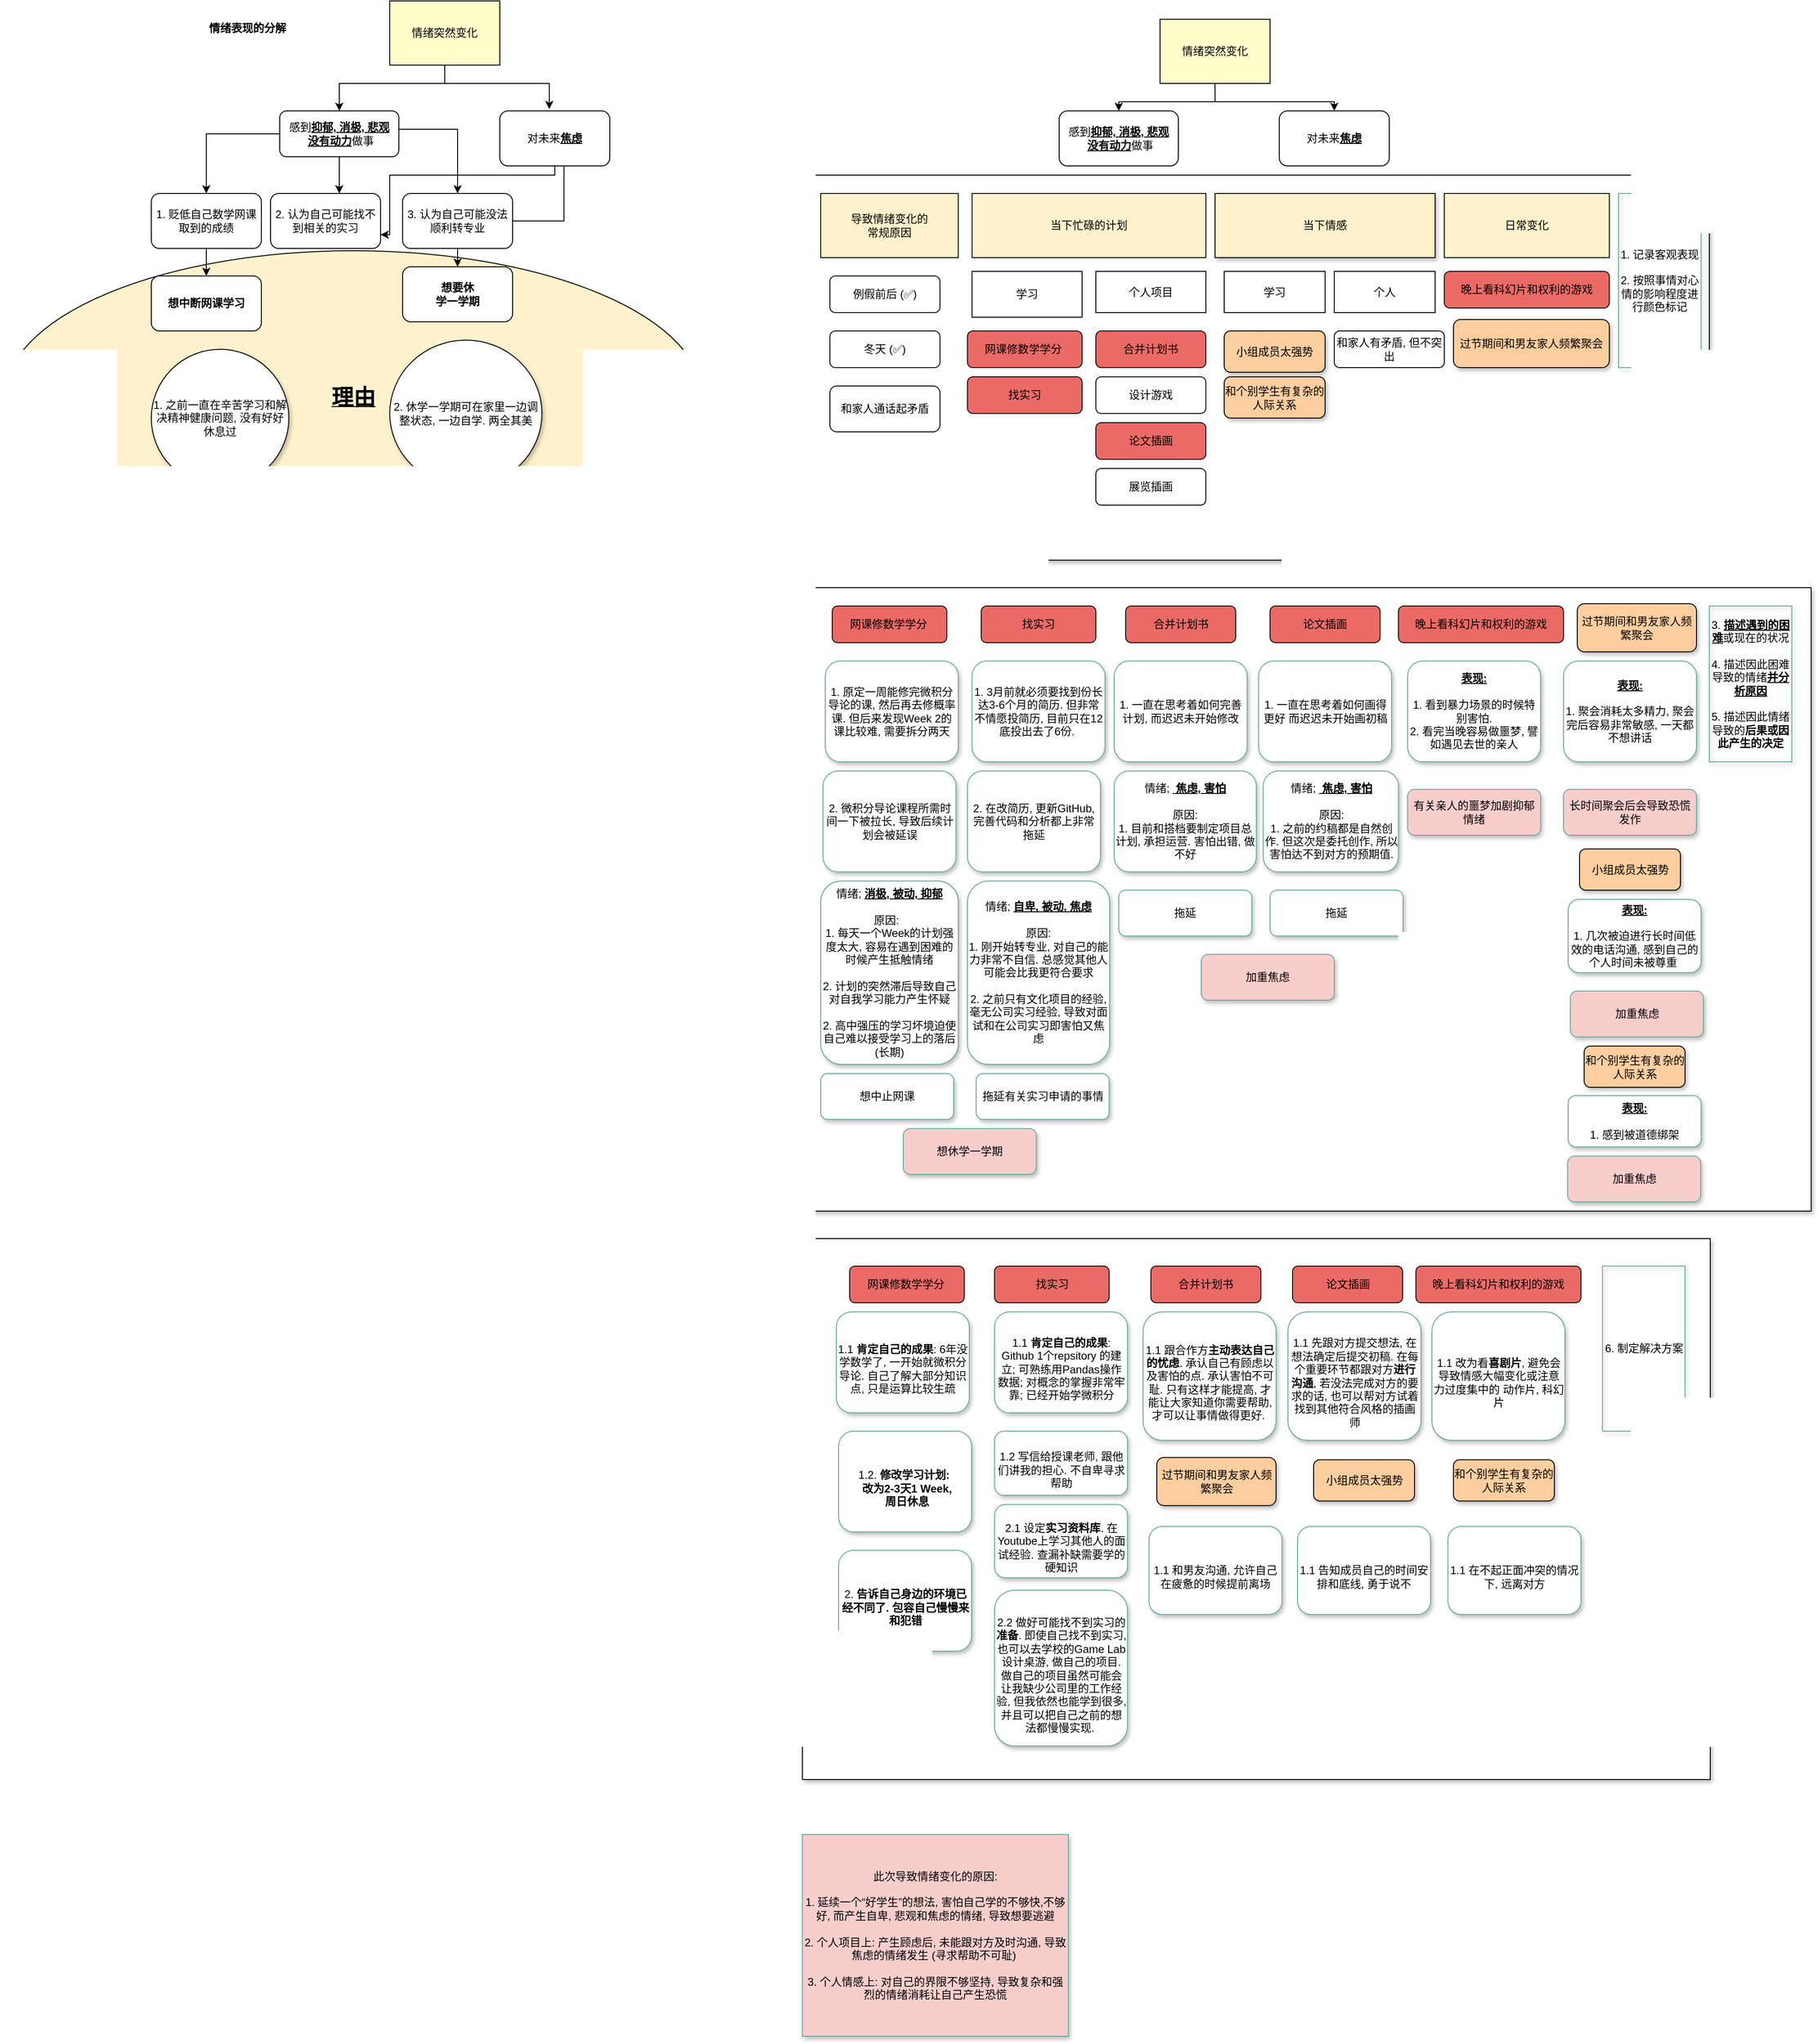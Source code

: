 <mxfile version="14.1.1" type="github">
  <diagram id="m_h8cTUxoRTylpWV9Ulv" name="Page-1">
    <mxGraphModel dx="2472" dy="762" grid="1" gridSize="10" guides="1" tooltips="1" connect="1" arrows="1" fold="1" page="1" pageScale="1" pageWidth="827" pageHeight="1169" math="0" shadow="0">
      <root>
        <mxCell id="0" />
        <mxCell id="1" parent="0" />
        <mxCell id="WZqOZiryEhmWD19L1aOe-161" value="" style="rounded=0;whiteSpace=wrap;html=1;shadow=1;strokeColor=#000000;fillColor=#FFFFFF;" vertex="1" parent="1">
          <mxGeometry x="790" y="1370" width="990" height="590" as="geometry" />
        </mxCell>
        <mxCell id="WZqOZiryEhmWD19L1aOe-128" value="" style="rounded=0;whiteSpace=wrap;html=1;shadow=1;strokeColor=#000000;fillColor=#FFFFFF;" vertex="1" parent="1">
          <mxGeometry x="790" y="660" width="1100" height="680" as="geometry" />
        </mxCell>
        <mxCell id="WZqOZiryEhmWD19L1aOe-80" value="" style="rounded=0;whiteSpace=wrap;html=1;shadow=1;strokeColor=#000000;fillColor=#FFFFFF;" vertex="1" parent="1">
          <mxGeometry x="780" y="210" width="999" height="420" as="geometry" />
        </mxCell>
        <mxCell id="WZqOZiryEhmWD19L1aOe-74" value="&lt;b&gt;&lt;u&gt;&lt;font style=&quot;font-size: 24px&quot;&gt;理由&lt;/font&gt;&lt;/u&gt;&lt;/b&gt;" style="ellipse;whiteSpace=wrap;html=1;shadow=1;strokeColor=#000000;fillColor=#FFF2CC;" vertex="1" parent="1">
          <mxGeometry x="-80" y="292.5" width="760.75" height="320" as="geometry" />
        </mxCell>
        <mxCell id="WZqOZiryEhmWD19L1aOe-5" style="edgeStyle=orthogonalEdgeStyle;rounded=0;orthogonalLoop=1;jettySize=auto;html=1;entryX=0.5;entryY=0;entryDx=0;entryDy=0;" edge="1" parent="1" source="WZqOZiryEhmWD19L1aOe-1" target="WZqOZiryEhmWD19L1aOe-2">
          <mxGeometry relative="1" as="geometry">
            <Array as="points">
              <mxPoint x="400" y="110" />
              <mxPoint x="285" y="110" />
            </Array>
          </mxGeometry>
        </mxCell>
        <mxCell id="WZqOZiryEhmWD19L1aOe-6" style="edgeStyle=orthogonalEdgeStyle;rounded=0;orthogonalLoop=1;jettySize=auto;html=1;entryX=0.45;entryY=-0.033;entryDx=0;entryDy=0;entryPerimeter=0;" edge="1" parent="1" source="WZqOZiryEhmWD19L1aOe-1" target="WZqOZiryEhmWD19L1aOe-3">
          <mxGeometry relative="1" as="geometry">
            <Array as="points">
              <mxPoint x="400" y="110" />
              <mxPoint x="514" y="110" />
            </Array>
          </mxGeometry>
        </mxCell>
        <mxCell id="WZqOZiryEhmWD19L1aOe-1" value="情绪突然变化" style="rounded=0;whiteSpace=wrap;html=1;fillColor=#FFFFCC;" vertex="1" parent="1">
          <mxGeometry x="340" y="20" width="120" height="70" as="geometry" />
        </mxCell>
        <mxCell id="WZqOZiryEhmWD19L1aOe-59" style="edgeStyle=orthogonalEdgeStyle;rounded=0;orthogonalLoop=1;jettySize=auto;html=1;entryX=0.5;entryY=0;entryDx=0;entryDy=0;" edge="1" parent="1" source="WZqOZiryEhmWD19L1aOe-2" target="WZqOZiryEhmWD19L1aOe-58">
          <mxGeometry relative="1" as="geometry" />
        </mxCell>
        <mxCell id="WZqOZiryEhmWD19L1aOe-61" value="" style="edgeStyle=orthogonalEdgeStyle;rounded=0;orthogonalLoop=1;jettySize=auto;html=1;" edge="1" parent="1" source="WZqOZiryEhmWD19L1aOe-2" target="WZqOZiryEhmWD19L1aOe-60">
          <mxGeometry relative="1" as="geometry">
            <Array as="points">
              <mxPoint x="285" y="230" />
              <mxPoint x="285" y="230" />
            </Array>
          </mxGeometry>
        </mxCell>
        <mxCell id="WZqOZiryEhmWD19L1aOe-66" style="edgeStyle=orthogonalEdgeStyle;rounded=0;orthogonalLoop=1;jettySize=auto;html=1;" edge="1" parent="1" source="WZqOZiryEhmWD19L1aOe-2" target="WZqOZiryEhmWD19L1aOe-62">
          <mxGeometry relative="1" as="geometry">
            <Array as="points">
              <mxPoint x="414" y="160" />
            </Array>
          </mxGeometry>
        </mxCell>
        <mxCell id="WZqOZiryEhmWD19L1aOe-2" value="感到&lt;b&gt;&lt;u&gt;抑郁, 消极, 悲观&lt;/u&gt;&lt;/b&gt;&lt;br&gt;&amp;nbsp;&lt;b&gt;&lt;u&gt;没有动力&lt;/u&gt;&lt;/b&gt;做事" style="rounded=1;whiteSpace=wrap;html=1;" vertex="1" parent="1">
          <mxGeometry x="220" y="140" width="130" height="50" as="geometry" />
        </mxCell>
        <mxCell id="WZqOZiryEhmWD19L1aOe-67" style="edgeStyle=orthogonalEdgeStyle;rounded=0;orthogonalLoop=1;jettySize=auto;html=1;entryX=0.5;entryY=0;entryDx=0;entryDy=0;" edge="1" parent="1" source="WZqOZiryEhmWD19L1aOe-3" target="WZqOZiryEhmWD19L1aOe-62">
          <mxGeometry relative="1" as="geometry">
            <Array as="points">
              <mxPoint x="530" y="260" />
              <mxPoint x="414" y="260" />
            </Array>
          </mxGeometry>
        </mxCell>
        <mxCell id="WZqOZiryEhmWD19L1aOe-73" style="edgeStyle=orthogonalEdgeStyle;rounded=0;orthogonalLoop=1;jettySize=auto;html=1;entryX=1;entryY=0.75;entryDx=0;entryDy=0;" edge="1" parent="1" source="WZqOZiryEhmWD19L1aOe-3" target="WZqOZiryEhmWD19L1aOe-60">
          <mxGeometry relative="1" as="geometry">
            <Array as="points">
              <mxPoint x="520" y="210" />
              <mxPoint x="340" y="210" />
              <mxPoint x="340" y="275" />
            </Array>
          </mxGeometry>
        </mxCell>
        <mxCell id="WZqOZiryEhmWD19L1aOe-3" value="对未来&lt;b&gt;&lt;u&gt;焦虑&lt;/u&gt;&lt;/b&gt;" style="rounded=1;whiteSpace=wrap;html=1;" vertex="1" parent="1">
          <mxGeometry x="460" y="140" width="120" height="60" as="geometry" />
        </mxCell>
        <mxCell id="WZqOZiryEhmWD19L1aOe-4" value="&lt;b&gt;想要休&lt;/b&gt;&lt;span style=&quot;color: rgba(0 , 0 , 0 , 0) ; font-family: monospace ; font-size: 0px&quot;&gt;%3CmxGraphModel%3E%3Croot%3E%3CmxCell%20id%3D%220%22%2F%3E%3CmxCell%20id%3D%221%22%20parent%3D%220%22%2F%3E%3CmxCell%20id%3D%222%22%20value%3D%223.%20%E7%AA%81%E7%84%B6%E7%9A%84%E5%8F%98%E5%8C%96%E8%AE%A9%E8%87%AA%E5%B7%B1%E5%AF%B9%E5%AD%A6%E4%B9%A0%E8%83%BD%E5%8A%9B%E6%80%80%E7%96%91.%20%E4%BA%A7%E7%94%9F%26lt%3Bb%26gt%3B%26lt%3Bu%26gt%3B%E6%B6%88%E6%9E%81%2C%20%E8%A2%AB%E5%8A%A8%E7%9A%84%E6%83%85%E7%BB%AA%26lt%3B%2Fu%26gt%3B%26lt%3B%2Fb%26gt%3B%22%20style%3D%22rounded%3D1%3BwhiteSpace%3Dwrap%3Bhtml%3D1%3Bshadow%3D1%3BstrokeColor%3D%2367AB9F%3BfillColor%3D%23FFFFFF%3B%22%20vertex%3D%221%22%20parent%3D%221%22%3E%3CmxGeometry%20x%3D%22815%22%20y%3D%22980%22%20width%3D%22145%22%20height%3D%22110%22%20as%3D%22geometry%22%2F%3E%3C%2FmxCell%3E%3C%2Froot%3E%3C%2FmxGraphModel%3E&lt;/span&gt;&lt;b&gt;&lt;br&gt;学一学期&lt;/b&gt;" style="rounded=1;whiteSpace=wrap;html=1;" vertex="1" parent="1">
          <mxGeometry x="354" y="310" width="120" height="60" as="geometry" />
        </mxCell>
        <mxCell id="WZqOZiryEhmWD19L1aOe-9" value="&lt;b&gt;情绪表现的分解&lt;/b&gt;" style="text;html=1;strokeColor=none;fillColor=none;align=center;verticalAlign=middle;whiteSpace=wrap;rounded=0;" vertex="1" parent="1">
          <mxGeometry x="130" y="30" width="110" height="40" as="geometry" />
        </mxCell>
        <mxCell id="WZqOZiryEhmWD19L1aOe-25" style="edgeStyle=orthogonalEdgeStyle;rounded=0;orthogonalLoop=1;jettySize=auto;html=1;" edge="1" parent="1" source="WZqOZiryEhmWD19L1aOe-21" target="WZqOZiryEhmWD19L1aOe-22">
          <mxGeometry relative="1" as="geometry">
            <Array as="points">
              <mxPoint x="1240" y="130" />
              <mxPoint x="1135" y="130" />
            </Array>
          </mxGeometry>
        </mxCell>
        <mxCell id="WZqOZiryEhmWD19L1aOe-26" style="edgeStyle=orthogonalEdgeStyle;rounded=0;orthogonalLoop=1;jettySize=auto;html=1;" edge="1" parent="1" source="WZqOZiryEhmWD19L1aOe-21">
          <mxGeometry relative="1" as="geometry">
            <mxPoint x="1370" y="140" as="targetPoint" />
            <Array as="points">
              <mxPoint x="1240" y="130" />
              <mxPoint x="1370" y="130" />
            </Array>
          </mxGeometry>
        </mxCell>
        <mxCell id="WZqOZiryEhmWD19L1aOe-21" value="情绪突然变化" style="rounded=0;whiteSpace=wrap;html=1;fillColor=#FFFFCC;" vertex="1" parent="1">
          <mxGeometry x="1180" y="40" width="120" height="70" as="geometry" />
        </mxCell>
        <mxCell id="WZqOZiryEhmWD19L1aOe-22" value="感到&lt;b&gt;&lt;u&gt;抑郁, 消极, 悲观&lt;/u&gt;&lt;/b&gt;&lt;br&gt;&amp;nbsp;&lt;b&gt;&lt;u&gt;没有动力&lt;/u&gt;&lt;/b&gt;做事" style="rounded=1;whiteSpace=wrap;html=1;" vertex="1" parent="1">
          <mxGeometry x="1070" y="140" width="130" height="60" as="geometry" />
        </mxCell>
        <mxCell id="WZqOZiryEhmWD19L1aOe-23" value="对未来&lt;b&gt;&lt;u&gt;焦虑&lt;/u&gt;&lt;/b&gt;" style="rounded=1;whiteSpace=wrap;html=1;" vertex="1" parent="1">
          <mxGeometry x="1310" y="140" width="120" height="60" as="geometry" />
        </mxCell>
        <mxCell id="WZqOZiryEhmWD19L1aOe-27" value="导致情绪变化的&lt;br&gt;常规原因" style="rounded=0;whiteSpace=wrap;html=1;strokeColor=#0A0A08;fillColor=#FFF2CC;" vertex="1" parent="1">
          <mxGeometry x="810" y="230" width="150" height="70" as="geometry" />
        </mxCell>
        <mxCell id="WZqOZiryEhmWD19L1aOe-28" value="例假前后 (✅)" style="rounded=1;whiteSpace=wrap;html=1;strokeColor=#0A0A08;fillColor=#FFFFFF;" vertex="1" parent="1">
          <mxGeometry x="820" y="320" width="120" height="40" as="geometry" />
        </mxCell>
        <mxCell id="WZqOZiryEhmWD19L1aOe-29" value="冬天 (✅)" style="rounded=1;whiteSpace=wrap;html=1;strokeColor=#0A0A08;fillColor=#FFFFFF;" vertex="1" parent="1">
          <mxGeometry x="820" y="380" width="120" height="40" as="geometry" />
        </mxCell>
        <mxCell id="WZqOZiryEhmWD19L1aOe-30" value="当下忙碌的计划" style="rounded=0;whiteSpace=wrap;html=1;strokeColor=#0A0A08;fillColor=#FFF2CC;" vertex="1" parent="1">
          <mxGeometry x="975" y="230" width="255" height="70" as="geometry" />
        </mxCell>
        <mxCell id="WZqOZiryEhmWD19L1aOe-31" value="和家人通话起矛盾" style="rounded=1;whiteSpace=wrap;html=1;strokeColor=#000000;fillColor=#FFFFFF;" vertex="1" parent="1">
          <mxGeometry x="820" y="440" width="120" height="50" as="geometry" />
        </mxCell>
        <mxCell id="WZqOZiryEhmWD19L1aOe-32" value="网课修数学学分&amp;nbsp;" style="rounded=1;whiteSpace=wrap;html=1;strokeColor=#0A0A08;fillColor=#EA6B66;" vertex="1" parent="1">
          <mxGeometry x="970" y="380" width="125" height="40" as="geometry" />
        </mxCell>
        <mxCell id="WZqOZiryEhmWD19L1aOe-33" value="合并计划书" style="rounded=1;whiteSpace=wrap;html=1;strokeColor=#0A0A08;fillColor=#EA6B66;" vertex="1" parent="1">
          <mxGeometry x="1110" y="380" width="120" height="40" as="geometry" />
        </mxCell>
        <mxCell id="WZqOZiryEhmWD19L1aOe-34" value="设计游戏" style="rounded=1;whiteSpace=wrap;html=1;strokeColor=#0A0A08;fillColor=#FFFFFF;" vertex="1" parent="1">
          <mxGeometry x="1110" y="430" width="120" height="40" as="geometry" />
        </mxCell>
        <mxCell id="WZqOZiryEhmWD19L1aOe-36" value="找实习" style="rounded=1;whiteSpace=wrap;html=1;strokeColor=#0A0A08;fillColor=#EA6B66;" vertex="1" parent="1">
          <mxGeometry x="970" y="430" width="125" height="40" as="geometry" />
        </mxCell>
        <mxCell id="WZqOZiryEhmWD19L1aOe-39" value="论文插画" style="rounded=1;whiteSpace=wrap;html=1;strokeColor=#0A0A08;fillColor=#EA6B66;" vertex="1" parent="1">
          <mxGeometry x="1110" y="480" width="120" height="40" as="geometry" />
        </mxCell>
        <mxCell id="WZqOZiryEhmWD19L1aOe-40" value="展览插画" style="rounded=1;whiteSpace=wrap;html=1;strokeColor=#000000;fillColor=#FFFFFF;" vertex="1" parent="1">
          <mxGeometry x="1110" y="530" width="120" height="40" as="geometry" />
        </mxCell>
        <mxCell id="WZqOZiryEhmWD19L1aOe-43" value="学习" style="rounded=0;whiteSpace=wrap;html=1;strokeColor=#000000;fillColor=#FFFFFF;" vertex="1" parent="1">
          <mxGeometry x="975" y="315" width="120" height="50" as="geometry" />
        </mxCell>
        <mxCell id="WZqOZiryEhmWD19L1aOe-44" value="个人项目" style="rounded=0;whiteSpace=wrap;html=1;strokeColor=#000000;fillColor=#FFFFFF;" vertex="1" parent="1">
          <mxGeometry x="1110" y="315" width="120" height="45" as="geometry" />
        </mxCell>
        <mxCell id="WZqOZiryEhmWD19L1aOe-46" value="当下情感" style="rounded=0;whiteSpace=wrap;html=1;shadow=1;strokeColor=#000000;fillColor=#FFF2CC;" vertex="1" parent="1">
          <mxGeometry x="1240" y="230" width="240" height="70" as="geometry" />
        </mxCell>
        <mxCell id="WZqOZiryEhmWD19L1aOe-49" value="小组成员太强势" style="rounded=1;whiteSpace=wrap;html=1;shadow=1;strokeColor=#000000;fillColor=#FFCE9F;" vertex="1" parent="1">
          <mxGeometry x="1250" y="380" width="110" height="45" as="geometry" />
        </mxCell>
        <mxCell id="WZqOZiryEhmWD19L1aOe-50" value="学习" style="rounded=0;whiteSpace=wrap;html=1;strokeColor=#000000;fillColor=#FFFFFF;" vertex="1" parent="1">
          <mxGeometry x="1250" y="315" width="110" height="45" as="geometry" />
        </mxCell>
        <mxCell id="WZqOZiryEhmWD19L1aOe-51" value="个人" style="rounded=0;whiteSpace=wrap;html=1;strokeColor=#000000;fillColor=#FFFFFF;" vertex="1" parent="1">
          <mxGeometry x="1370" y="315" width="110" height="45" as="geometry" />
        </mxCell>
        <mxCell id="WZqOZiryEhmWD19L1aOe-52" value="过节期间和男友家人频繁聚会" style="rounded=1;whiteSpace=wrap;html=1;shadow=1;strokeColor=#000000;fillColor=#FFCE9F;" vertex="1" parent="1">
          <mxGeometry x="1500" y="367.5" width="170" height="52.5" as="geometry" />
        </mxCell>
        <mxCell id="WZqOZiryEhmWD19L1aOe-53" value="和个别学生有复杂的人际关系" style="rounded=1;whiteSpace=wrap;html=1;shadow=1;strokeColor=#000000;fillColor=#FFCE9F;" vertex="1" parent="1">
          <mxGeometry x="1250" y="430" width="110" height="45" as="geometry" />
        </mxCell>
        <mxCell id="WZqOZiryEhmWD19L1aOe-54" value="日常变化" style="rounded=0;whiteSpace=wrap;html=1;strokeColor=#0A0A08;fillColor=#FFF2CC;" vertex="1" parent="1">
          <mxGeometry x="1490" y="230" width="180" height="70" as="geometry" />
        </mxCell>
        <mxCell id="WZqOZiryEhmWD19L1aOe-55" value="和家人有矛盾, 但不突出" style="rounded=1;whiteSpace=wrap;html=1;strokeColor=#000000;fillColor=#FFFFFF;" vertex="1" parent="1">
          <mxGeometry x="1370" y="380" width="120" height="40" as="geometry" />
        </mxCell>
        <mxCell id="WZqOZiryEhmWD19L1aOe-57" value="晚上看科幻片和权利的游戏" style="rounded=1;whiteSpace=wrap;html=1;strokeColor=#0A0A08;fillColor=#EA6B66;" vertex="1" parent="1">
          <mxGeometry x="1490" y="315" width="180" height="40" as="geometry" />
        </mxCell>
        <mxCell id="WZqOZiryEhmWD19L1aOe-108" value="" style="edgeStyle=orthogonalEdgeStyle;rounded=0;orthogonalLoop=1;jettySize=auto;html=1;" edge="1" parent="1" source="WZqOZiryEhmWD19L1aOe-58" target="WZqOZiryEhmWD19L1aOe-107">
          <mxGeometry relative="1" as="geometry" />
        </mxCell>
        <mxCell id="WZqOZiryEhmWD19L1aOe-58" value="1. 贬低自己数学网课取到的成绩" style="rounded=1;whiteSpace=wrap;html=1;" vertex="1" parent="1">
          <mxGeometry x="80" y="230" width="120" height="60" as="geometry" />
        </mxCell>
        <mxCell id="WZqOZiryEhmWD19L1aOe-60" value="2. 认为自己可能找不到相关的实习" style="rounded=1;whiteSpace=wrap;html=1;" vertex="1" parent="1">
          <mxGeometry x="210" y="230" width="120" height="60" as="geometry" />
        </mxCell>
        <mxCell id="WZqOZiryEhmWD19L1aOe-68" style="edgeStyle=orthogonalEdgeStyle;rounded=0;orthogonalLoop=1;jettySize=auto;html=1;entryX=0.5;entryY=0;entryDx=0;entryDy=0;" edge="1" parent="1" source="WZqOZiryEhmWD19L1aOe-62" target="WZqOZiryEhmWD19L1aOe-4">
          <mxGeometry relative="1" as="geometry" />
        </mxCell>
        <mxCell id="WZqOZiryEhmWD19L1aOe-62" value="3. 认为自己可能没法顺利转专业" style="rounded=1;whiteSpace=wrap;html=1;" vertex="1" parent="1">
          <mxGeometry x="354" y="230" width="120" height="60" as="geometry" />
        </mxCell>
        <mxCell id="WZqOZiryEhmWD19L1aOe-75" value="1. 之前一直在辛苦学习和解决精神健康问题, 没有好好休息过" style="ellipse;whiteSpace=wrap;html=1;shadow=1;strokeColor=#000000;fillColor=#FFFFFF;" vertex="1" parent="1">
          <mxGeometry x="80" y="400" width="150" height="150" as="geometry" />
        </mxCell>
        <mxCell id="WZqOZiryEhmWD19L1aOe-78" value="2. 休学一学期可在家里一边调整状态, 一边自学. 两全其美" style="ellipse;whiteSpace=wrap;html=1;shadow=1;strokeColor=#000000;fillColor=#FFFFFF;" vertex="1" parent="1">
          <mxGeometry x="340" y="390" width="166" height="160" as="geometry" />
        </mxCell>
        <mxCell id="WZqOZiryEhmWD19L1aOe-81" value="1. 记录客观表现&lt;br&gt;&lt;br&gt;2. 按照事情对心情的影响程度进行颜色标记" style="text;html=1;strokeColor=#67AB9F;fillColor=none;align=center;verticalAlign=middle;whiteSpace=wrap;rounded=0;shadow=1;" vertex="1" parent="1">
          <mxGeometry x="1680" y="230" width="90" height="190" as="geometry" />
        </mxCell>
        <mxCell id="WZqOZiryEhmWD19L1aOe-84" value="3. &lt;b&gt;&lt;u&gt;描述遇到的困难&lt;/u&gt;&lt;/b&gt;或现在的状况&lt;br&gt;&lt;br&gt;4. 描述因此困难导致的情绪&lt;b&gt;&lt;u&gt;并分析原因&lt;/u&gt;&lt;/b&gt;&lt;br&gt;&lt;br&gt;5. 描述因此情绪导致的&lt;b&gt;后果或因此产生的决定&lt;/b&gt;" style="text;html=1;strokeColor=#67AB9F;fillColor=none;align=center;verticalAlign=middle;whiteSpace=wrap;rounded=0;shadow=1;" vertex="1" parent="1">
          <mxGeometry x="1779" y="680" width="90" height="170" as="geometry" />
        </mxCell>
        <mxCell id="WZqOZiryEhmWD19L1aOe-85" value="网课修数学学分&amp;nbsp;" style="rounded=1;whiteSpace=wrap;html=1;strokeColor=#0A0A08;fillColor=#EA6B66;" vertex="1" parent="1">
          <mxGeometry x="822.5" y="680" width="125" height="40" as="geometry" />
        </mxCell>
        <mxCell id="WZqOZiryEhmWD19L1aOe-86" value="合并计划书" style="rounded=1;whiteSpace=wrap;html=1;strokeColor=#0A0A08;fillColor=#EA6B66;" vertex="1" parent="1">
          <mxGeometry x="1142.5" y="680" width="120" height="40" as="geometry" />
        </mxCell>
        <mxCell id="WZqOZiryEhmWD19L1aOe-87" value="找实习" style="rounded=1;whiteSpace=wrap;html=1;strokeColor=#0A0A08;fillColor=#EA6B66;" vertex="1" parent="1">
          <mxGeometry x="985" y="680" width="125" height="40" as="geometry" />
        </mxCell>
        <mxCell id="WZqOZiryEhmWD19L1aOe-88" value="论文插画" style="rounded=1;whiteSpace=wrap;html=1;strokeColor=#0A0A08;fillColor=#EA6B66;" vertex="1" parent="1">
          <mxGeometry x="1300" y="680" width="120" height="40" as="geometry" />
        </mxCell>
        <mxCell id="WZqOZiryEhmWD19L1aOe-90" value="晚上看科幻片和权利的游戏" style="rounded=1;whiteSpace=wrap;html=1;strokeColor=#0A0A08;fillColor=#EA6B66;" vertex="1" parent="1">
          <mxGeometry x="1440" y="680" width="180" height="40" as="geometry" />
        </mxCell>
        <mxCell id="WZqOZiryEhmWD19L1aOe-103" value="1. 原定一周能修完微积分导论的课, 然后再去修概率课. 但后来发现Week 2的课比较难, 需要拆分两天" style="rounded=1;whiteSpace=wrap;html=1;shadow=1;strokeColor=#67AB9F;fillColor=#FFFFFF;" vertex="1" parent="1">
          <mxGeometry x="815" y="740" width="145" height="110" as="geometry" />
        </mxCell>
        <mxCell id="WZqOZiryEhmWD19L1aOe-104" value="2. 微积分导论课程所需时间一下被拉长, 导致后续计划会被延误" style="rounded=1;whiteSpace=wrap;html=1;shadow=1;strokeColor=#67AB9F;fillColor=#FFFFFF;" vertex="1" parent="1">
          <mxGeometry x="812.5" y="860" width="145" height="110" as="geometry" />
        </mxCell>
        <mxCell id="WZqOZiryEhmWD19L1aOe-105" value="情绪;&amp;nbsp;&lt;u style=&quot;font-weight: bold&quot;&gt;消极, 被动, 抑郁&lt;br&gt;&lt;/u&gt;&lt;br&gt;原因:&amp;nbsp;&amp;nbsp;&lt;br&gt;1. 每天一个Week的计划强度太大, 容易在遇到困难的时候产生抵触情绪&lt;br&gt;&lt;br&gt;2. 计划的突然滞后导致自己对自我学习能力产生怀疑&lt;br&gt;&lt;br&gt;2. 高中强压的学习坏境迫使自己难以接受学习上的落后(长期)" style="rounded=1;whiteSpace=wrap;html=1;shadow=1;strokeColor=#67AB9F;fillColor=#FFFFFF;" vertex="1" parent="1">
          <mxGeometry x="810" y="980" width="150" height="200" as="geometry" />
        </mxCell>
        <mxCell id="WZqOZiryEhmWD19L1aOe-106" value="想中止网课" style="rounded=1;whiteSpace=wrap;html=1;shadow=1;strokeColor=#67AB9F;fillColor=#FFFFFF;" vertex="1" parent="1">
          <mxGeometry x="810" y="1190" width="145" height="50" as="geometry" />
        </mxCell>
        <mxCell id="WZqOZiryEhmWD19L1aOe-107" value="&lt;b&gt;想中断网课学习&lt;/b&gt;" style="rounded=1;whiteSpace=wrap;html=1;" vertex="1" parent="1">
          <mxGeometry x="80" y="320" width="120" height="60" as="geometry" />
        </mxCell>
        <mxCell id="WZqOZiryEhmWD19L1aOe-109" value="1. 3月前就必须要找到份长达3-6个月的简历. 但非常不情愿投简历, 目前只在12底投出去了6份.&amp;nbsp;" style="rounded=1;whiteSpace=wrap;html=1;shadow=1;strokeColor=#67AB9F;fillColor=#FFFFFF;" vertex="1" parent="1">
          <mxGeometry x="975" y="740" width="145" height="110" as="geometry" />
        </mxCell>
        <mxCell id="WZqOZiryEhmWD19L1aOe-110" value="2. 在改简历, 更新GitHub, 完善代码和分析都上非常拖延" style="rounded=1;whiteSpace=wrap;html=1;shadow=1;strokeColor=#67AB9F;fillColor=#FFFFFF;" vertex="1" parent="1">
          <mxGeometry x="970" y="860" width="145" height="110" as="geometry" />
        </mxCell>
        <mxCell id="WZqOZiryEhmWD19L1aOe-111" value="情绪;&amp;nbsp;&lt;u style=&quot;font-weight: bold&quot;&gt;自卑, 被动, 焦虑&lt;br&gt;&lt;/u&gt;&lt;br&gt;原因: &lt;br&gt;1. 刚开始转专业, 对自己的能力非常不自信. 总感觉其他人可能会比我更符合要求&lt;br&gt;&lt;br&gt;2. 之前只有文化项目的经验, 毫无公司实习经验, 导致对面试和在公司实习即害怕又焦虑" style="rounded=1;whiteSpace=wrap;html=1;shadow=1;strokeColor=#67AB9F;fillColor=#FFFFFF;" vertex="1" parent="1">
          <mxGeometry x="970" y="980" width="155" height="200" as="geometry" />
        </mxCell>
        <mxCell id="WZqOZiryEhmWD19L1aOe-115" value="拖延有关实习申请的事情" style="rounded=1;whiteSpace=wrap;html=1;shadow=1;strokeColor=#67AB9F;fillColor=#FFFFFF;" vertex="1" parent="1">
          <mxGeometry x="979.5" y="1190" width="145" height="50" as="geometry" />
        </mxCell>
        <mxCell id="WZqOZiryEhmWD19L1aOe-116" value="1. 一直在思考着如何完善计划, 而迟迟未开始修改" style="rounded=1;whiteSpace=wrap;html=1;shadow=1;strokeColor=#67AB9F;fillColor=#FFFFFF;" vertex="1" parent="1">
          <mxGeometry x="1130" y="740" width="145" height="110" as="geometry" />
        </mxCell>
        <mxCell id="WZqOZiryEhmWD19L1aOe-117" value="情绪;&amp;nbsp;&lt;u style=&quot;font-weight: bold&quot;&gt;&amp;nbsp;焦虑, 害怕&lt;br&gt;&lt;/u&gt;&lt;br&gt;原因: &lt;br&gt;1. 目前和搭档要制定项目总计划, 承担运营. 害怕出错, 做不好&lt;br&gt;" style="rounded=1;whiteSpace=wrap;html=1;shadow=1;strokeColor=#67AB9F;fillColor=#FFFFFF;" vertex="1" parent="1">
          <mxGeometry x="1130" y="860" width="155" height="110" as="geometry" />
        </mxCell>
        <mxCell id="WZqOZiryEhmWD19L1aOe-119" value="1. 一直在思考着如何画得更好 而迟迟未开始画初稿" style="rounded=1;whiteSpace=wrap;html=1;shadow=1;strokeColor=#67AB9F;fillColor=#FFFFFF;" vertex="1" parent="1">
          <mxGeometry x="1287.5" y="740" width="145" height="110" as="geometry" />
        </mxCell>
        <mxCell id="WZqOZiryEhmWD19L1aOe-120" value="情绪;&amp;nbsp;&lt;u style=&quot;font-weight: bold&quot;&gt;&amp;nbsp;焦虑, 害怕&lt;br&gt;&lt;/u&gt;&lt;br&gt;原因: &lt;br&gt;1. 之前的约稿都是自然创作. 但这次是委托创作, 所以害怕达不到对方的预期值." style="rounded=1;whiteSpace=wrap;html=1;shadow=1;strokeColor=#67AB9F;fillColor=#FFFFFF;" vertex="1" parent="1">
          <mxGeometry x="1292.5" y="860" width="147.5" height="110" as="geometry" />
        </mxCell>
        <mxCell id="WZqOZiryEhmWD19L1aOe-121" value="&lt;b&gt;&lt;u&gt;表现:&lt;br&gt;&lt;/u&gt;&lt;/b&gt;&lt;br&gt;1. 看到暴力场景的时候特别害怕. &lt;br&gt;2. 看完当晚容易做噩梦, 譬如遇见去世的亲人" style="rounded=1;whiteSpace=wrap;html=1;shadow=1;strokeColor=#67AB9F;fillColor=#FFFFFF;" vertex="1" parent="1">
          <mxGeometry x="1450" y="740" width="145" height="110" as="geometry" />
        </mxCell>
        <mxCell id="WZqOZiryEhmWD19L1aOe-123" value="拖延" style="rounded=1;whiteSpace=wrap;html=1;shadow=1;strokeColor=#67AB9F;fillColor=#FFFFFF;" vertex="1" parent="1">
          <mxGeometry x="1135" y="990" width="145" height="50" as="geometry" />
        </mxCell>
        <mxCell id="WZqOZiryEhmWD19L1aOe-124" value="拖延" style="rounded=1;whiteSpace=wrap;html=1;shadow=1;strokeColor=#67AB9F;fillColor=#FFFFFF;" vertex="1" parent="1">
          <mxGeometry x="1300" y="990" width="145" height="50" as="geometry" />
        </mxCell>
        <mxCell id="WZqOZiryEhmWD19L1aOe-125" value="想休学一学期" style="rounded=1;whiteSpace=wrap;html=1;shadow=1;strokeColor=#67AB9F;fillColor=#F8CECC;" vertex="1" parent="1">
          <mxGeometry x="900" y="1250" width="145" height="50" as="geometry" />
        </mxCell>
        <mxCell id="WZqOZiryEhmWD19L1aOe-126" value="加重焦虑" style="rounded=1;whiteSpace=wrap;html=1;shadow=1;strokeColor=#67AB9F;fillColor=#F8CECC;" vertex="1" parent="1">
          <mxGeometry x="1225" y="1060" width="145" height="50" as="geometry" />
        </mxCell>
        <mxCell id="WZqOZiryEhmWD19L1aOe-127" value="有关亲人的噩梦加剧抑郁情绪" style="rounded=1;whiteSpace=wrap;html=1;shadow=1;strokeColor=#67AB9F;fillColor=#F8CECC;" vertex="1" parent="1">
          <mxGeometry x="1450" y="880" width="145" height="50" as="geometry" />
        </mxCell>
        <mxCell id="WZqOZiryEhmWD19L1aOe-130" value="6. 制定解决方案" style="text;html=1;strokeColor=#67AB9F;fillColor=none;align=center;verticalAlign=middle;whiteSpace=wrap;rounded=0;shadow=1;" vertex="1" parent="1">
          <mxGeometry x="1662.5" y="1400" width="90" height="180" as="geometry" />
        </mxCell>
        <mxCell id="WZqOZiryEhmWD19L1aOe-131" value="网课修数学学分&amp;nbsp;" style="rounded=1;whiteSpace=wrap;html=1;strokeColor=#0A0A08;fillColor=#EA6B66;" vertex="1" parent="1">
          <mxGeometry x="841.5" y="1400" width="125" height="40" as="geometry" />
        </mxCell>
        <mxCell id="WZqOZiryEhmWD19L1aOe-132" value="合并计划书" style="rounded=1;whiteSpace=wrap;html=1;strokeColor=#0A0A08;fillColor=#EA6B66;" vertex="1" parent="1">
          <mxGeometry x="1170" y="1400" width="120" height="40" as="geometry" />
        </mxCell>
        <mxCell id="WZqOZiryEhmWD19L1aOe-133" value="找实习" style="rounded=1;whiteSpace=wrap;html=1;strokeColor=#0A0A08;fillColor=#EA6B66;" vertex="1" parent="1">
          <mxGeometry x="999.5" y="1400" width="125" height="40" as="geometry" />
        </mxCell>
        <mxCell id="WZqOZiryEhmWD19L1aOe-134" value="论文插画" style="rounded=1;whiteSpace=wrap;html=1;strokeColor=#0A0A08;fillColor=#EA6B66;" vertex="1" parent="1">
          <mxGeometry x="1324.5" y="1400" width="120" height="40" as="geometry" />
        </mxCell>
        <mxCell id="WZqOZiryEhmWD19L1aOe-135" value="晚上看科幻片和权利的游戏" style="rounded=1;whiteSpace=wrap;html=1;strokeColor=#0A0A08;fillColor=#EA6B66;" vertex="1" parent="1">
          <mxGeometry x="1459" y="1400" width="180" height="40" as="geometry" />
        </mxCell>
        <mxCell id="WZqOZiryEhmWD19L1aOe-136" value="&lt;br&gt;1.1&amp;nbsp;&lt;b&gt;肯定自己的成果&lt;/b&gt;: 6年没学数学了, 一开始就微积分导论. 自己了解大部分知识点, 只是运算比较生疏" style="rounded=1;whiteSpace=wrap;html=1;shadow=1;strokeColor=#67AB9F;fillColor=#FFFFFF;" vertex="1" parent="1">
          <mxGeometry x="827" y="1450" width="145" height="110" as="geometry" />
        </mxCell>
        <mxCell id="WZqOZiryEhmWD19L1aOe-137" value="&lt;br&gt;1.2. &lt;b&gt;修改学习计划:&amp;nbsp; &lt;br&gt;&amp;nbsp;改为2-3天1 Week,&lt;br&gt;&amp;nbsp;周日休息&lt;/b&gt;" style="rounded=1;whiteSpace=wrap;html=1;shadow=1;strokeColor=#67AB9F;fillColor=#FFFFFF;" vertex="1" parent="1">
          <mxGeometry x="829.5" y="1580" width="145" height="110" as="geometry" />
        </mxCell>
        <mxCell id="WZqOZiryEhmWD19L1aOe-138" value="&lt;br&gt;2.&lt;b&gt;&amp;nbsp;告诉自己身边的环境已经不同了. 包容自己慢慢来和犯错&lt;/b&gt;" style="rounded=1;whiteSpace=wrap;html=1;shadow=1;strokeColor=#67AB9F;fillColor=#FFFFFF;" vertex="1" parent="1">
          <mxGeometry x="829.5" y="1710" width="145" height="110" as="geometry" />
        </mxCell>
        <mxCell id="WZqOZiryEhmWD19L1aOe-139" value="&lt;br&gt;1.1&amp;nbsp;&lt;b&gt;肯定自己的成果&lt;/b&gt;: Github 1个repsitory 的建立; 可熟练用Pandas操作数据; 对概念的掌握非常牢靠; 已经开始学微积分" style="rounded=1;whiteSpace=wrap;html=1;shadow=1;strokeColor=#67AB9F;fillColor=#FFFFFF;" vertex="1" parent="1">
          <mxGeometry x="999.5" y="1450" width="145" height="110" as="geometry" />
        </mxCell>
        <mxCell id="WZqOZiryEhmWD19L1aOe-140" value="&lt;br&gt;1.2 写信给授课老师, 跟他们讲我的担心. 不自卑寻求帮助" style="rounded=1;whiteSpace=wrap;html=1;shadow=1;strokeColor=#67AB9F;fillColor=#FFFFFF;" vertex="1" parent="1">
          <mxGeometry x="999.5" y="1580" width="145" height="70" as="geometry" />
        </mxCell>
        <mxCell id="WZqOZiryEhmWD19L1aOe-141" value="&lt;br&gt;2.2 做好可能找不到实习的&lt;b&gt;准备&lt;/b&gt;. 即使自己找不到实习, 也可以去学校的Game Lab设计桌游, 做自己的项目. 做自己的项目虽然可能会让我缺少公司里的工作经验, 但我依然也能学到很多, 并且可以把自己之前的想法都慢慢实现.&amp;nbsp;" style="rounded=1;whiteSpace=wrap;html=1;shadow=1;strokeColor=#67AB9F;fillColor=#FFFFFF;" vertex="1" parent="1">
          <mxGeometry x="999.5" y="1753.5" width="145" height="170" as="geometry" />
        </mxCell>
        <mxCell id="WZqOZiryEhmWD19L1aOe-142" value="&lt;br&gt;2.1 设定&lt;b&gt;实习资料库&lt;/b&gt;. 在Youtube上学习其他人的面试经验. 查漏补缺需要学的硬知识" style="rounded=1;whiteSpace=wrap;html=1;shadow=1;strokeColor=#67AB9F;fillColor=#FFFFFF;" vertex="1" parent="1">
          <mxGeometry x="999.5" y="1660" width="145" height="80" as="geometry" />
        </mxCell>
        <mxCell id="WZqOZiryEhmWD19L1aOe-143" value="&lt;br&gt;1.1 跟合作方&lt;b&gt;主动表达自己的忧虑&lt;/b&gt;. 承认自己有顾虑以及害怕的点. 承认害怕不可耻. 只有这样才能提高, 才能让大家知道你需要帮助, 才可以让事情做得更好.&amp;nbsp;" style="rounded=1;whiteSpace=wrap;html=1;shadow=1;strokeColor=#67AB9F;fillColor=#FFFFFF;" vertex="1" parent="1">
          <mxGeometry x="1161.5" y="1450" width="145" height="140" as="geometry" />
        </mxCell>
        <mxCell id="WZqOZiryEhmWD19L1aOe-144" value="&lt;br&gt;1.1 先跟对方提交想法, 在想法确定后提交初稿. 在每个重要环节都跟对方&lt;b&gt;进行沟通&lt;/b&gt;, 若没法完成对方的要求的话, 也可以帮对方试着找到其他符合风格的插画师" style="rounded=1;whiteSpace=wrap;html=1;shadow=1;strokeColor=#67AB9F;fillColor=#FFFFFF;" vertex="1" parent="1">
          <mxGeometry x="1319.5" y="1450" width="145" height="140" as="geometry" />
        </mxCell>
        <mxCell id="WZqOZiryEhmWD19L1aOe-145" value="&lt;br&gt;1.1 改为看&lt;b&gt;喜剧片&lt;/b&gt;, 避免会导致情感大幅变化或注意力过度集中的 动作片, 科幻片" style="rounded=1;whiteSpace=wrap;html=1;shadow=1;strokeColor=#67AB9F;fillColor=#FFFFFF;" vertex="1" parent="1">
          <mxGeometry x="1476.5" y="1450" width="145" height="140" as="geometry" />
        </mxCell>
        <mxCell id="WZqOZiryEhmWD19L1aOe-146" value="过节期间和男友家人频繁聚会" style="rounded=1;whiteSpace=wrap;html=1;shadow=1;strokeColor=#000000;fillColor=#FFCE9F;" vertex="1" parent="1">
          <mxGeometry x="1635" y="677.5" width="130" height="52.5" as="geometry" />
        </mxCell>
        <mxCell id="WZqOZiryEhmWD19L1aOe-147" value="&lt;b&gt;&lt;u&gt;表现:&lt;br&gt;&lt;/u&gt;&lt;/b&gt;&lt;br&gt;1. 聚会消耗太多精力, 聚会完后容易非常敏感, 一天都不想讲话" style="rounded=1;whiteSpace=wrap;html=1;shadow=1;strokeColor=#67AB9F;fillColor=#FFFFFF;" vertex="1" parent="1">
          <mxGeometry x="1620" y="740" width="145" height="110" as="geometry" />
        </mxCell>
        <mxCell id="WZqOZiryEhmWD19L1aOe-148" value="小组成员太强势" style="rounded=1;whiteSpace=wrap;html=1;shadow=1;strokeColor=#000000;fillColor=#FFCE9F;" vertex="1" parent="1">
          <mxGeometry x="1637.5" y="945" width="110" height="45" as="geometry" />
        </mxCell>
        <mxCell id="WZqOZiryEhmWD19L1aOe-149" value="&lt;b&gt;&lt;u&gt;表现:&lt;br&gt;&lt;/u&gt;&lt;/b&gt;&lt;br&gt;1. 几次被迫进行长时间低效的电话沟通, 感到自己的个人时间未被尊重&amp;nbsp;" style="rounded=1;whiteSpace=wrap;html=1;shadow=1;strokeColor=#67AB9F;fillColor=#FFFFFF;" vertex="1" parent="1">
          <mxGeometry x="1625" y="1000" width="145" height="80" as="geometry" />
        </mxCell>
        <mxCell id="WZqOZiryEhmWD19L1aOe-150" value="和个别学生有复杂的人际关系" style="rounded=1;whiteSpace=wrap;html=1;shadow=1;strokeColor=#000000;fillColor=#FFCE9F;" vertex="1" parent="1">
          <mxGeometry x="1642.5" y="1160" width="110" height="45" as="geometry" />
        </mxCell>
        <mxCell id="WZqOZiryEhmWD19L1aOe-151" value="&lt;b&gt;&lt;u&gt;表现:&lt;br&gt;&lt;/u&gt;&lt;/b&gt;&lt;br&gt;1. 感到被道德绑架" style="rounded=1;whiteSpace=wrap;html=1;shadow=1;strokeColor=#67AB9F;fillColor=#FFFFFF;" vertex="1" parent="1">
          <mxGeometry x="1625" y="1214" width="145" height="56" as="geometry" />
        </mxCell>
        <mxCell id="WZqOZiryEhmWD19L1aOe-152" value="长时间聚会后会导致恐慌发作" style="rounded=1;whiteSpace=wrap;html=1;shadow=1;strokeColor=#67AB9F;fillColor=#F8CECC;" vertex="1" parent="1">
          <mxGeometry x="1620" y="880" width="145" height="50" as="geometry" />
        </mxCell>
        <mxCell id="WZqOZiryEhmWD19L1aOe-153" value="加重焦虑" style="rounded=1;whiteSpace=wrap;html=1;shadow=1;strokeColor=#67AB9F;fillColor=#F8CECC;" vertex="1" parent="1">
          <mxGeometry x="1627.5" y="1100" width="145" height="50" as="geometry" />
        </mxCell>
        <mxCell id="WZqOZiryEhmWD19L1aOe-154" value="加重焦虑" style="rounded=1;whiteSpace=wrap;html=1;shadow=1;strokeColor=#67AB9F;fillColor=#F8CECC;" vertex="1" parent="1">
          <mxGeometry x="1624.5" y="1280" width="145" height="50" as="geometry" />
        </mxCell>
        <mxCell id="WZqOZiryEhmWD19L1aOe-155" value="过节期间和男友家人频繁聚会" style="rounded=1;whiteSpace=wrap;html=1;shadow=1;strokeColor=#000000;fillColor=#FFCE9F;" vertex="1" parent="1">
          <mxGeometry x="1176.5" y="1608.75" width="130" height="52.5" as="geometry" />
        </mxCell>
        <mxCell id="WZqOZiryEhmWD19L1aOe-156" value="小组成员太强势" style="rounded=1;whiteSpace=wrap;html=1;shadow=1;strokeColor=#000000;fillColor=#FFCE9F;" vertex="1" parent="1">
          <mxGeometry x="1347.5" y="1611.25" width="110" height="45" as="geometry" />
        </mxCell>
        <mxCell id="WZqOZiryEhmWD19L1aOe-157" value="和个别学生有复杂的人际关系" style="rounded=1;whiteSpace=wrap;html=1;shadow=1;strokeColor=#000000;fillColor=#FFCE9F;" vertex="1" parent="1">
          <mxGeometry x="1500" y="1611.25" width="110" height="45" as="geometry" />
        </mxCell>
        <mxCell id="WZqOZiryEhmWD19L1aOe-158" value="&lt;br&gt;1.1 和男友沟通, 允许自己在疲惫的时候提前离场" style="rounded=1;whiteSpace=wrap;html=1;shadow=1;strokeColor=#67AB9F;fillColor=#FFFFFF;" vertex="1" parent="1">
          <mxGeometry x="1168" y="1684" width="145" height="96" as="geometry" />
        </mxCell>
        <mxCell id="WZqOZiryEhmWD19L1aOe-159" value="&lt;br&gt;1.1 告知成员自己的时间安排和底线, 勇于说不" style="rounded=1;whiteSpace=wrap;html=1;shadow=1;strokeColor=#67AB9F;fillColor=#FFFFFF;" vertex="1" parent="1">
          <mxGeometry x="1330" y="1684" width="145" height="96" as="geometry" />
        </mxCell>
        <mxCell id="WZqOZiryEhmWD19L1aOe-160" value="&lt;br&gt;1.1 在不起正面冲突的情况下, 远离对方" style="rounded=1;whiteSpace=wrap;html=1;shadow=1;strokeColor=#67AB9F;fillColor=#FFFFFF;" vertex="1" parent="1">
          <mxGeometry x="1494" y="1684" width="145" height="96" as="geometry" />
        </mxCell>
        <mxCell id="WZqOZiryEhmWD19L1aOe-162" value="此次导致情绪变化的原因:&lt;br&gt;&lt;br&gt;1. 延续一个“好学生”的想法, 害怕自己学的不够快,不够好, 而产生自卑, 悲观和焦虑的情绪, 导致想要逃避&lt;br&gt;&lt;br&gt;2. 个人项目上: 产生顾虑后, 未能跟对方及时沟通, 导致焦虑的情绪发生 (寻求帮助不可耻)&amp;nbsp;&lt;br&gt;&lt;br&gt;3. 个人情感上: 对自己的界限不够坚持, 导致复杂和强烈的情绪消耗让自己产生恐慌" style="rounded=0;whiteSpace=wrap;html=1;shadow=1;strokeColor=#67AB9F;fillColor=#F8CECC;" vertex="1" parent="1">
          <mxGeometry x="790" y="2020" width="290" height="220" as="geometry" />
        </mxCell>
      </root>
    </mxGraphModel>
  </diagram>
</mxfile>
